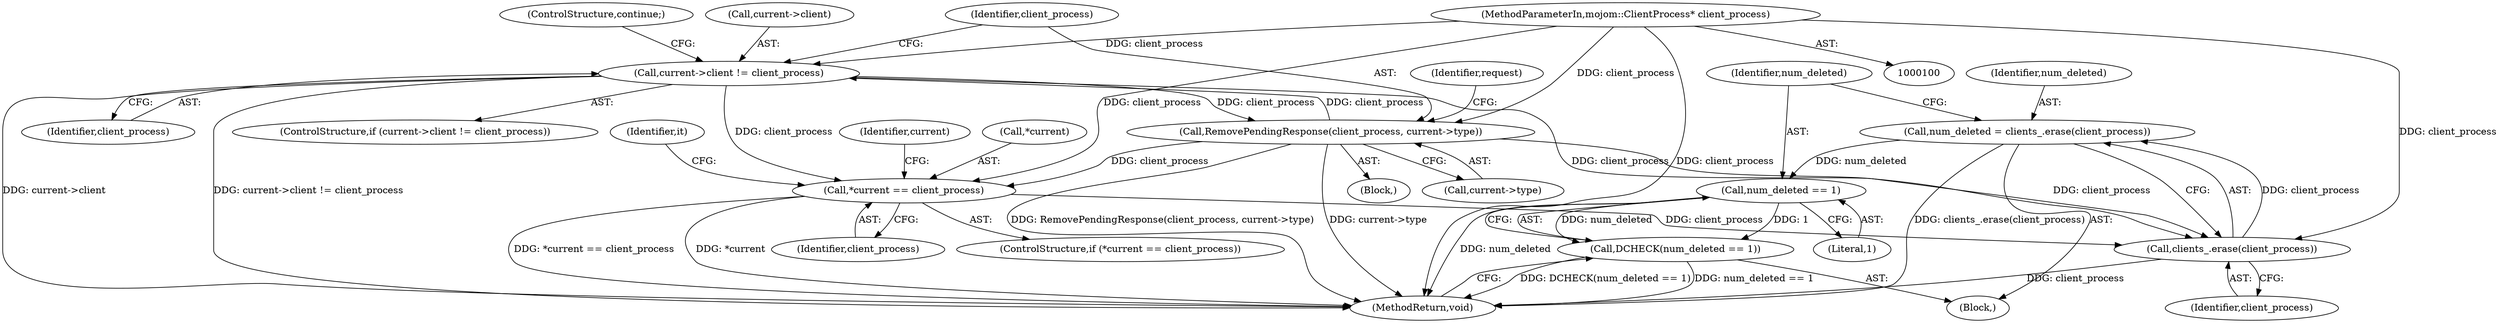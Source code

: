 digraph "0_Chrome_fa76a9f7ef6a028f83f97c181b150ecfd2b13be1_4@API" {
"1000191" [label="(Call,num_deleted == 1)"];
"1000186" [label="(Call,num_deleted = clients_.erase(client_process))"];
"1000188" [label="(Call,clients_.erase(client_process))"];
"1000127" [label="(Call,current->client != client_process)"];
"1000133" [label="(Call,RemovePendingResponse(client_process, current->type))"];
"1000101" [label="(MethodParameterIn,mojom::ClientProcess* client_process)"];
"1000164" [label="(Call,*current == client_process)"];
"1000190" [label="(Call,DCHECK(num_deleted == 1))"];
"1000189" [label="(Identifier,client_process)"];
"1000102" [label="(Block,)"];
"1000101" [label="(MethodParameterIn,mojom::ClientProcess* client_process)"];
"1000170" [label="(Identifier,current)"];
"1000163" [label="(ControlStructure,if (*current == client_process))"];
"1000167" [label="(Identifier,client_process)"];
"1000120" [label="(Block,)"];
"1000194" [label="(MethodReturn,void)"];
"1000127" [label="(Call,current->client != client_process)"];
"1000133" [label="(Call,RemovePendingResponse(client_process, current->type))"];
"1000193" [label="(Literal,1)"];
"1000135" [label="(Call,current->type)"];
"1000191" [label="(Call,num_deleted == 1)"];
"1000190" [label="(Call,DCHECK(num_deleted == 1))"];
"1000186" [label="(Call,num_deleted = clients_.erase(client_process))"];
"1000187" [label="(Identifier,num_deleted)"];
"1000131" [label="(Identifier,client_process)"];
"1000128" [label="(Call,current->client)"];
"1000165" [label="(Call,*current)"];
"1000192" [label="(Identifier,num_deleted)"];
"1000134" [label="(Identifier,client_process)"];
"1000155" [label="(Identifier,it)"];
"1000164" [label="(Call,*current == client_process)"];
"1000126" [label="(ControlStructure,if (current->client != client_process))"];
"1000132" [label="(ControlStructure,continue;)"];
"1000140" [label="(Identifier,request)"];
"1000188" [label="(Call,clients_.erase(client_process))"];
"1000191" -> "1000190"  [label="AST: "];
"1000191" -> "1000193"  [label="CFG: "];
"1000192" -> "1000191"  [label="AST: "];
"1000193" -> "1000191"  [label="AST: "];
"1000190" -> "1000191"  [label="CFG: "];
"1000191" -> "1000194"  [label="DDG: num_deleted"];
"1000191" -> "1000190"  [label="DDG: num_deleted"];
"1000191" -> "1000190"  [label="DDG: 1"];
"1000186" -> "1000191"  [label="DDG: num_deleted"];
"1000186" -> "1000102"  [label="AST: "];
"1000186" -> "1000188"  [label="CFG: "];
"1000187" -> "1000186"  [label="AST: "];
"1000188" -> "1000186"  [label="AST: "];
"1000192" -> "1000186"  [label="CFG: "];
"1000186" -> "1000194"  [label="DDG: clients_.erase(client_process)"];
"1000188" -> "1000186"  [label="DDG: client_process"];
"1000188" -> "1000189"  [label="CFG: "];
"1000189" -> "1000188"  [label="AST: "];
"1000188" -> "1000194"  [label="DDG: client_process"];
"1000127" -> "1000188"  [label="DDG: client_process"];
"1000164" -> "1000188"  [label="DDG: client_process"];
"1000133" -> "1000188"  [label="DDG: client_process"];
"1000101" -> "1000188"  [label="DDG: client_process"];
"1000127" -> "1000126"  [label="AST: "];
"1000127" -> "1000131"  [label="CFG: "];
"1000128" -> "1000127"  [label="AST: "];
"1000131" -> "1000127"  [label="AST: "];
"1000132" -> "1000127"  [label="CFG: "];
"1000134" -> "1000127"  [label="CFG: "];
"1000127" -> "1000194"  [label="DDG: current->client != client_process"];
"1000127" -> "1000194"  [label="DDG: current->client"];
"1000133" -> "1000127"  [label="DDG: client_process"];
"1000101" -> "1000127"  [label="DDG: client_process"];
"1000127" -> "1000133"  [label="DDG: client_process"];
"1000127" -> "1000164"  [label="DDG: client_process"];
"1000133" -> "1000120"  [label="AST: "];
"1000133" -> "1000135"  [label="CFG: "];
"1000134" -> "1000133"  [label="AST: "];
"1000135" -> "1000133"  [label="AST: "];
"1000140" -> "1000133"  [label="CFG: "];
"1000133" -> "1000194"  [label="DDG: RemovePendingResponse(client_process, current->type)"];
"1000133" -> "1000194"  [label="DDG: current->type"];
"1000101" -> "1000133"  [label="DDG: client_process"];
"1000133" -> "1000164"  [label="DDG: client_process"];
"1000101" -> "1000100"  [label="AST: "];
"1000101" -> "1000194"  [label="DDG: client_process"];
"1000101" -> "1000164"  [label="DDG: client_process"];
"1000164" -> "1000163"  [label="AST: "];
"1000164" -> "1000167"  [label="CFG: "];
"1000165" -> "1000164"  [label="AST: "];
"1000167" -> "1000164"  [label="AST: "];
"1000155" -> "1000164"  [label="CFG: "];
"1000170" -> "1000164"  [label="CFG: "];
"1000164" -> "1000194"  [label="DDG: *current == client_process"];
"1000164" -> "1000194"  [label="DDG: *current"];
"1000190" -> "1000102"  [label="AST: "];
"1000194" -> "1000190"  [label="CFG: "];
"1000190" -> "1000194"  [label="DDG: DCHECK(num_deleted == 1)"];
"1000190" -> "1000194"  [label="DDG: num_deleted == 1"];
}
